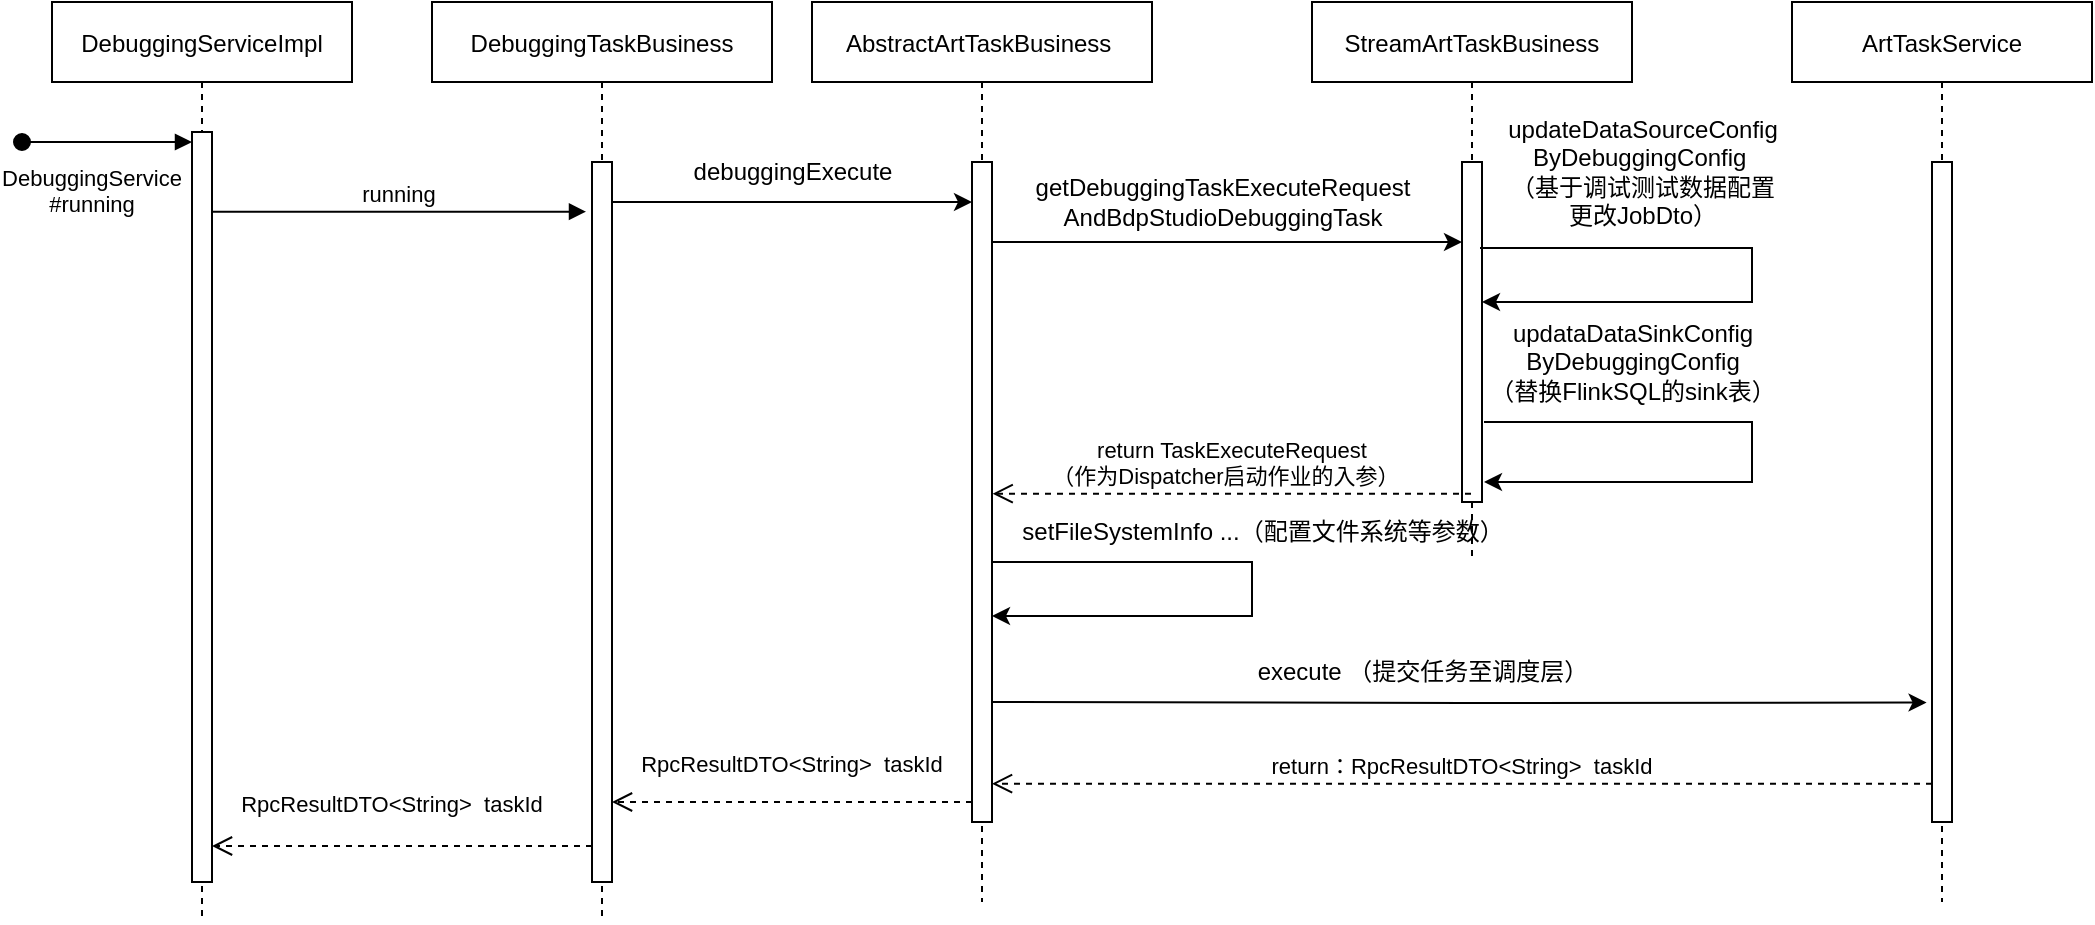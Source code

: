 <mxfile version="20.0.4" type="github">
  <diagram id="kgpKYQtTHZ0yAKxKKP6v" name="Page-1">
    <mxGraphModel dx="2035" dy="635" grid="1" gridSize="10" guides="1" tooltips="1" connect="1" arrows="1" fold="1" page="1" pageScale="1" pageWidth="850" pageHeight="1100" math="0" shadow="0">
      <root>
        <mxCell id="0" />
        <mxCell id="1" parent="0" />
        <mxCell id="3nuBFxr9cyL0pnOWT2aG-1" value="DebuggingServiceImpl" style="shape=umlLifeline;perimeter=lifelinePerimeter;container=1;collapsible=0;recursiveResize=0;rounded=0;shadow=0;strokeWidth=1;" parent="1" vertex="1">
          <mxGeometry x="-230" y="70" width="150" height="460" as="geometry" />
        </mxCell>
        <mxCell id="3nuBFxr9cyL0pnOWT2aG-2" value="" style="points=[];perimeter=orthogonalPerimeter;rounded=0;shadow=0;strokeWidth=1;" parent="3nuBFxr9cyL0pnOWT2aG-1" vertex="1">
          <mxGeometry x="70" y="65" width="10" height="375" as="geometry" />
        </mxCell>
        <mxCell id="3nuBFxr9cyL0pnOWT2aG-3" value="DebuggingService&#xa;#running" style="verticalAlign=bottom;startArrow=oval;endArrow=block;startSize=8;shadow=0;strokeWidth=1;" parent="3nuBFxr9cyL0pnOWT2aG-1" target="3nuBFxr9cyL0pnOWT2aG-2" edge="1">
          <mxGeometry x="-0.176" y="-40" relative="1" as="geometry">
            <mxPoint x="-15" y="70" as="sourcePoint" />
            <Array as="points">
              <mxPoint x="20" y="70" />
              <mxPoint x="30" y="70" />
            </Array>
            <mxPoint as="offset" />
          </mxGeometry>
        </mxCell>
        <mxCell id="3nuBFxr9cyL0pnOWT2aG-5" value="DebuggingTaskBusiness" style="shape=umlLifeline;perimeter=lifelinePerimeter;container=1;collapsible=0;recursiveResize=0;rounded=0;shadow=0;strokeWidth=1;" parent="1" vertex="1">
          <mxGeometry x="-40" y="70" width="170" height="460" as="geometry" />
        </mxCell>
        <mxCell id="3nuBFxr9cyL0pnOWT2aG-6" value="" style="points=[];perimeter=orthogonalPerimeter;rounded=0;shadow=0;strokeWidth=1;" parent="3nuBFxr9cyL0pnOWT2aG-5" vertex="1">
          <mxGeometry x="80" y="80" width="10" height="360" as="geometry" />
        </mxCell>
        <mxCell id="3nuBFxr9cyL0pnOWT2aG-7" value="RpcResultDTO&lt;String&gt;  taskId" style="verticalAlign=bottom;endArrow=open;dashed=1;endSize=8;exitX=0;exitY=0.95;shadow=0;strokeWidth=1;" parent="1" source="3nuBFxr9cyL0pnOWT2aG-6" target="3nuBFxr9cyL0pnOWT2aG-2" edge="1">
          <mxGeometry x="0.053" y="-12" relative="1" as="geometry">
            <mxPoint x="275" y="236" as="targetPoint" />
            <mxPoint as="offset" />
          </mxGeometry>
        </mxCell>
        <mxCell id="3nuBFxr9cyL0pnOWT2aG-8" value="running" style="verticalAlign=bottom;endArrow=block;entryX=-0.3;entryY=0.069;shadow=0;strokeWidth=1;entryDx=0;entryDy=0;entryPerimeter=0;" parent="1" source="3nuBFxr9cyL0pnOWT2aG-2" target="3nuBFxr9cyL0pnOWT2aG-6" edge="1">
          <mxGeometry relative="1" as="geometry">
            <mxPoint x="275" y="160" as="sourcePoint" />
          </mxGeometry>
        </mxCell>
        <mxCell id="IpG74CALEGy_LHDKiSj2-1" value="AbstractArtTaskBusiness " style="shape=umlLifeline;perimeter=lifelinePerimeter;container=1;collapsible=0;recursiveResize=0;rounded=0;shadow=0;strokeWidth=1;" vertex="1" parent="1">
          <mxGeometry x="150" y="70" width="170" height="450" as="geometry" />
        </mxCell>
        <mxCell id="IpG74CALEGy_LHDKiSj2-7" value="" style="points=[];perimeter=orthogonalPerimeter;rounded=0;shadow=0;strokeWidth=1;" vertex="1" parent="IpG74CALEGy_LHDKiSj2-1">
          <mxGeometry x="80" y="80" width="10" height="330" as="geometry" />
        </mxCell>
        <mxCell id="IpG74CALEGy_LHDKiSj2-9" value="debuggingExecute" style="text;html=1;align=center;verticalAlign=middle;resizable=0;points=[];autosize=1;strokeColor=none;fillColor=none;" vertex="1" parent="IpG74CALEGy_LHDKiSj2-1">
          <mxGeometry x="-70" y="70" width="120" height="30" as="geometry" />
        </mxCell>
        <mxCell id="IpG74CALEGy_LHDKiSj2-32" value="" style="endArrow=classic;html=1;rounded=0;" edge="1" parent="IpG74CALEGy_LHDKiSj2-1">
          <mxGeometry width="50" height="50" relative="1" as="geometry">
            <mxPoint x="90" y="280" as="sourcePoint" />
            <mxPoint x="90" y="307.0" as="targetPoint" />
            <Array as="points">
              <mxPoint x="220" y="280" />
              <mxPoint x="220" y="307" />
            </Array>
          </mxGeometry>
        </mxCell>
        <mxCell id="IpG74CALEGy_LHDKiSj2-36" value="" style="edgeStyle=orthogonalEdgeStyle;rounded=0;orthogonalLoop=1;jettySize=auto;html=1;entryX=-0.271;entryY=0.819;entryDx=0;entryDy=0;entryPerimeter=0;" edge="1" parent="IpG74CALEGy_LHDKiSj2-1" target="IpG74CALEGy_LHDKiSj2-17">
          <mxGeometry relative="1" as="geometry">
            <mxPoint x="90" y="350" as="sourcePoint" />
            <mxPoint x="325" y="350" as="targetPoint" />
            <Array as="points" />
          </mxGeometry>
        </mxCell>
        <mxCell id="IpG74CALEGy_LHDKiSj2-42" value="RpcResultDTO&lt;String&gt;  taskId" style="verticalAlign=bottom;endArrow=open;dashed=1;endSize=8;exitX=0;exitY=0.95;shadow=0;strokeWidth=1;" edge="1" parent="IpG74CALEGy_LHDKiSj2-1">
          <mxGeometry y="-10" relative="1" as="geometry">
            <mxPoint x="-100" y="400" as="targetPoint" />
            <mxPoint x="80" y="400" as="sourcePoint" />
            <mxPoint as="offset" />
          </mxGeometry>
        </mxCell>
        <mxCell id="IpG74CALEGy_LHDKiSj2-3" value="StreamArtTaskBusiness" style="shape=umlLifeline;perimeter=lifelinePerimeter;container=1;collapsible=0;recursiveResize=0;rounded=0;shadow=0;strokeWidth=1;" vertex="1" parent="1">
          <mxGeometry x="400" y="70" width="160" height="280" as="geometry" />
        </mxCell>
        <mxCell id="IpG74CALEGy_LHDKiSj2-13" value="" style="points=[];perimeter=orthogonalPerimeter;rounded=0;shadow=0;strokeWidth=1;" vertex="1" parent="IpG74CALEGy_LHDKiSj2-3">
          <mxGeometry x="75" y="80" width="10" height="170" as="geometry" />
        </mxCell>
        <mxCell id="IpG74CALEGy_LHDKiSj2-24" value="" style="endArrow=classic;html=1;rounded=0;" edge="1" parent="IpG74CALEGy_LHDKiSj2-3" target="IpG74CALEGy_LHDKiSj2-13">
          <mxGeometry width="50" height="50" relative="1" as="geometry">
            <mxPoint x="84" y="123" as="sourcePoint" />
            <mxPoint x="90" y="160" as="targetPoint" />
            <Array as="points">
              <mxPoint x="220" y="123" />
              <mxPoint x="220" y="150" />
            </Array>
          </mxGeometry>
        </mxCell>
        <mxCell id="IpG74CALEGy_LHDKiSj2-25" value="" style="endArrow=classic;html=1;rounded=0;" edge="1" parent="IpG74CALEGy_LHDKiSj2-3">
          <mxGeometry width="50" height="50" relative="1" as="geometry">
            <mxPoint x="86" y="210" as="sourcePoint" />
            <mxPoint x="86" y="240" as="targetPoint" />
            <Array as="points">
              <mxPoint x="220" y="210" />
              <mxPoint x="220" y="240" />
            </Array>
          </mxGeometry>
        </mxCell>
        <mxCell id="IpG74CALEGy_LHDKiSj2-33" value="setFileSystemInfo ...（配置文件系统等参数）" style="text;html=1;align=center;verticalAlign=middle;resizable=0;points=[];autosize=1;strokeColor=none;fillColor=none;" vertex="1" parent="IpG74CALEGy_LHDKiSj2-3">
          <mxGeometry x="-155" y="250" width="260" height="30" as="geometry" />
        </mxCell>
        <mxCell id="IpG74CALEGy_LHDKiSj2-31" value="return TaskExecuteRequest&#xa;（作为Dispatcher启动作业的入参）  " style="verticalAlign=bottom;endArrow=open;dashed=1;endSize=8;shadow=0;strokeWidth=1;entryX=-0.018;entryY=-0.139;entryDx=0;entryDy=0;entryPerimeter=0;" edge="1" parent="IpG74CALEGy_LHDKiSj2-3" source="IpG74CALEGy_LHDKiSj2-3" target="IpG74CALEGy_LHDKiSj2-33">
          <mxGeometry relative="1" as="geometry">
            <mxPoint x="-120" y="250.0" as="targetPoint" />
            <mxPoint x="70" y="250.0" as="sourcePoint" />
          </mxGeometry>
        </mxCell>
        <mxCell id="IpG74CALEGy_LHDKiSj2-5" value="ArtTaskService" style="shape=umlLifeline;perimeter=lifelinePerimeter;container=1;collapsible=0;recursiveResize=0;rounded=0;shadow=0;strokeWidth=1;" vertex="1" parent="1">
          <mxGeometry x="640" y="70" width="150" height="450" as="geometry" />
        </mxCell>
        <mxCell id="IpG74CALEGy_LHDKiSj2-17" value="" style="points=[];perimeter=orthogonalPerimeter;rounded=0;shadow=0;strokeWidth=1;" vertex="1" parent="IpG74CALEGy_LHDKiSj2-5">
          <mxGeometry x="70" y="80" width="10" height="330" as="geometry" />
        </mxCell>
        <mxCell id="IpG74CALEGy_LHDKiSj2-8" value="" style="edgeStyle=orthogonalEdgeStyle;rounded=0;orthogonalLoop=1;jettySize=auto;html=1;" edge="1" parent="1" source="3nuBFxr9cyL0pnOWT2aG-6" target="IpG74CALEGy_LHDKiSj2-7">
          <mxGeometry relative="1" as="geometry">
            <Array as="points">
              <mxPoint x="200" y="170" />
              <mxPoint x="200" y="170" />
            </Array>
          </mxGeometry>
        </mxCell>
        <mxCell id="IpG74CALEGy_LHDKiSj2-14" value="" style="edgeStyle=orthogonalEdgeStyle;rounded=0;orthogonalLoop=1;jettySize=auto;html=1;" edge="1" parent="1" source="IpG74CALEGy_LHDKiSj2-7" target="IpG74CALEGy_LHDKiSj2-13">
          <mxGeometry relative="1" as="geometry">
            <Array as="points">
              <mxPoint x="310" y="190" />
              <mxPoint x="310" y="190" />
            </Array>
          </mxGeometry>
        </mxCell>
        <mxCell id="IpG74CALEGy_LHDKiSj2-16" value="getDebuggingTaskExecuteRequest&lt;br&gt;AndBdpStudioDebuggingTask" style="text;html=1;align=center;verticalAlign=middle;resizable=0;points=[];autosize=1;strokeColor=none;fillColor=none;" vertex="1" parent="1">
          <mxGeometry x="250" y="150" width="210" height="40" as="geometry" />
        </mxCell>
        <mxCell id="IpG74CALEGy_LHDKiSj2-39" value="execute （提交任务至调度层）" style="text;html=1;align=center;verticalAlign=middle;resizable=0;points=[];autosize=1;strokeColor=none;fillColor=none;" vertex="1" parent="1">
          <mxGeometry x="360" y="390" width="190" height="30" as="geometry" />
        </mxCell>
        <mxCell id="IpG74CALEGy_LHDKiSj2-40" value="return：RpcResultDTO&lt;String&gt;  taskId" style="verticalAlign=bottom;endArrow=open;dashed=1;endSize=8;shadow=0;strokeWidth=1;entryX=-0.018;entryY=-0.139;entryDx=0;entryDy=0;entryPerimeter=0;" edge="1" parent="1" source="IpG74CALEGy_LHDKiSj2-17">
          <mxGeometry relative="1" as="geometry">
            <mxPoint x="240.0" y="460.83" as="targetPoint" />
            <mxPoint x="472.52" y="460.0" as="sourcePoint" />
          </mxGeometry>
        </mxCell>
        <mxCell id="IpG74CALEGy_LHDKiSj2-19" value="updateDataSourceConfig&lt;br&gt;ByDebuggingConfig&amp;nbsp; &lt;br&gt;（&lt;span lang=&quot;zh-CN&quot;&gt;基于调试测试数据配置&lt;br&gt;更改&lt;/span&gt;&lt;span lang=&quot;en-US&quot;&gt;JobDto&lt;/span&gt;）" style="text;html=1;align=center;verticalAlign=middle;resizable=0;points=[];autosize=1;strokeColor=none;fillColor=none;" vertex="1" parent="1">
          <mxGeometry x="485" y="120" width="160" height="70" as="geometry" />
        </mxCell>
        <mxCell id="IpG74CALEGy_LHDKiSj2-27" value="updataDataSinkConfig&lt;br&gt;ByDebuggingConfig&lt;br&gt;（&lt;span lang=&quot;zh-CN&quot;&gt;替换&lt;/span&gt;&lt;span lang=&quot;en-US&quot;&gt;FlinkSQL&lt;/span&gt;&lt;span lang=&quot;zh-CN&quot;&gt;的&lt;/span&gt;&lt;span lang=&quot;en-US&quot;&gt;sink&lt;/span&gt;&lt;span lang=&quot;zh-CN&quot;&gt;表&lt;/span&gt;）" style="text;html=1;align=center;verticalAlign=middle;resizable=0;points=[];autosize=1;strokeColor=none;fillColor=none;" vertex="1" parent="1">
          <mxGeometry x="475" y="220" width="170" height="60" as="geometry" />
        </mxCell>
      </root>
    </mxGraphModel>
  </diagram>
</mxfile>

